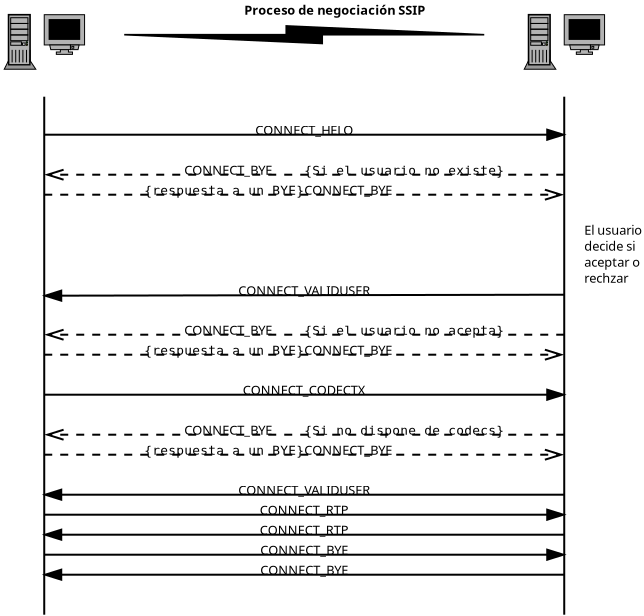 <?xml version="1.0" encoding="UTF-8"?>
<dia:diagram xmlns:dia="http://www.lysator.liu.se/~alla/dia/"><dia:layer name="Fondo" visible="true"><dia:object type="Standard - Line" version="0" id="O0"><dia:attribute name="obj_pos"><dia:point val="4,3.1"/></dia:attribute><dia:attribute name="obj_bb"><dia:rectangle val="3.95,3.05;4.05,29.05"/></dia:attribute><dia:attribute name="conn_endpoints"><dia:point val="4,3.1"/><dia:point val="4,29"/></dia:attribute><dia:attribute name="numcp"><dia:int val="1"/></dia:attribute></dia:object><dia:object type="Network - WAN Link" version="1" id="O1"><dia:attribute name="obj_pos"><dia:point val="8,0"/></dia:attribute><dia:attribute name="obj_bb"><dia:rectangle val="8,-0.44;26,0.44"/></dia:attribute><dia:attribute name="conn_endpoints"><dia:point val="8,0"/><dia:point val="26,0"/></dia:attribute><dia:attribute name="width"><dia:real val="1"/></dia:attribute></dia:object><dia:object type="Network - General Computer (Tower)" version="0" id="O2"><dia:attribute name="obj_pos"><dia:point val="2,-1"/></dia:attribute><dia:attribute name="obj_bb"><dia:rectangle val="1.992,-1.04;3.588,2.894"/></dia:attribute><dia:attribute name="elem_corner"><dia:point val="2,-1"/></dia:attribute><dia:attribute name="elem_width"><dia:real val="1.579"/></dia:attribute><dia:attribute name="elem_height"><dia:real val="2.727"/></dia:attribute><dia:attribute name="show_background"><dia:boolean val="true"/></dia:attribute><dia:attribute name="flip_horizontal"><dia:boolean val="false"/></dia:attribute><dia:attribute name="flip_vertical"><dia:boolean val="false"/></dia:attribute><dia:attribute name="padding"><dia:real val="0.354"/></dia:attribute><dia:attribute name="text"><dia:composite type="text"><dia:attribute name="string"><dia:string>##</dia:string></dia:attribute><dia:attribute name="font"><dia:font family="sans" style="0" name="Courier"/></dia:attribute><dia:attribute name="height"><dia:real val="0.8"/></dia:attribute><dia:attribute name="pos"><dia:point val="2.789,2.449"/></dia:attribute><dia:attribute name="color"><dia:color val="#000000"/></dia:attribute><dia:attribute name="alignment"><dia:enum val="1"/></dia:attribute></dia:composite></dia:attribute></dia:object><dia:object type="Network - General Monitor (With Stand)" version="0" id="O3"><dia:attribute name="obj_pos"><dia:point val="4,-1"/></dia:attribute><dia:attribute name="obj_bb"><dia:rectangle val="3.975,-1.025;6.042,2.146"/></dia:attribute><dia:attribute name="elem_corner"><dia:point val="4,-1"/></dia:attribute><dia:attribute name="elem_width"><dia:real val="2.017"/></dia:attribute><dia:attribute name="elem_height"><dia:real val="1.983"/></dia:attribute><dia:attribute name="show_background"><dia:boolean val="true"/></dia:attribute><dia:attribute name="flip_horizontal"><dia:boolean val="false"/></dia:attribute><dia:attribute name="flip_vertical"><dia:boolean val="false"/></dia:attribute><dia:attribute name="padding"><dia:real val="0.354"/></dia:attribute><dia:attribute name="text"><dia:composite type="text"><dia:attribute name="string"><dia:string>##</dia:string></dia:attribute><dia:attribute name="font"><dia:font family="sans" style="0" name="Courier"/></dia:attribute><dia:attribute name="height"><dia:real val="0.8"/></dia:attribute><dia:attribute name="pos"><dia:point val="5.008,1.701"/></dia:attribute><dia:attribute name="color"><dia:color val="#000000"/></dia:attribute><dia:attribute name="alignment"><dia:enum val="1"/></dia:attribute></dia:composite></dia:attribute></dia:object><dia:object type="Standard - Line" version="0" id="O4"><dia:attribute name="obj_pos"><dia:point val="30,3.1"/></dia:attribute><dia:attribute name="obj_bb"><dia:rectangle val="29.95,3.05;30.05,29.05"/></dia:attribute><dia:attribute name="conn_endpoints"><dia:point val="30,3.1"/><dia:point val="30,29"/></dia:attribute><dia:attribute name="numcp"><dia:int val="1"/></dia:attribute></dia:object><dia:object type="Network - General Computer (Tower)" version="0" id="O5"><dia:attribute name="obj_pos"><dia:point val="28,-1"/></dia:attribute><dia:attribute name="obj_bb"><dia:rectangle val="27.992,-1.04;29.588,2.894"/></dia:attribute><dia:attribute name="elem_corner"><dia:point val="28,-1"/></dia:attribute><dia:attribute name="elem_width"><dia:real val="1.579"/></dia:attribute><dia:attribute name="elem_height"><dia:real val="2.727"/></dia:attribute><dia:attribute name="show_background"><dia:boolean val="true"/></dia:attribute><dia:attribute name="flip_horizontal"><dia:boolean val="false"/></dia:attribute><dia:attribute name="flip_vertical"><dia:boolean val="false"/></dia:attribute><dia:attribute name="padding"><dia:real val="0.354"/></dia:attribute><dia:attribute name="text"><dia:composite type="text"><dia:attribute name="string"><dia:string>##</dia:string></dia:attribute><dia:attribute name="font"><dia:font family="sans" style="0" name="Courier"/></dia:attribute><dia:attribute name="height"><dia:real val="0.8"/></dia:attribute><dia:attribute name="pos"><dia:point val="28.79,2.449"/></dia:attribute><dia:attribute name="color"><dia:color val="#000000"/></dia:attribute><dia:attribute name="alignment"><dia:enum val="1"/></dia:attribute></dia:composite></dia:attribute></dia:object><dia:object type="Network - General Monitor (With Stand)" version="0" id="O6"><dia:attribute name="obj_pos"><dia:point val="30,-1"/></dia:attribute><dia:attribute name="obj_bb"><dia:rectangle val="29.975,-1.025;32.042,2.101"/></dia:attribute><dia:attribute name="elem_corner"><dia:point val="30,-1"/></dia:attribute><dia:attribute name="elem_width"><dia:real val="2.017"/></dia:attribute><dia:attribute name="elem_height"><dia:real val="1.983"/></dia:attribute><dia:attribute name="show_background"><dia:boolean val="true"/></dia:attribute><dia:attribute name="flip_horizontal"><dia:boolean val="false"/></dia:attribute><dia:attribute name="flip_vertical"><dia:boolean val="false"/></dia:attribute><dia:attribute name="padding"><dia:real val="0.354"/></dia:attribute><dia:attribute name="text"><dia:composite type="text"><dia:attribute name="string"><dia:string>##</dia:string></dia:attribute><dia:attribute name="font"><dia:font family="sans" style="0" name="Courier"/></dia:attribute><dia:attribute name="height"><dia:real val="0.8"/></dia:attribute><dia:attribute name="pos"><dia:point val="31.009,1.701"/></dia:attribute><dia:attribute name="color"><dia:color val="#000000"/></dia:attribute><dia:attribute name="alignment"><dia:enum val="1"/></dia:attribute></dia:composite></dia:attribute></dia:object><dia:object type="Standard - Text" version="0" id="O7"><dia:attribute name="obj_pos"><dia:point val="14,-1"/></dia:attribute><dia:attribute name="obj_bb"><dia:rectangle val="14,-1.673;22.372,-0.555"/></dia:attribute><dia:attribute name="text"><dia:composite type="text"><dia:attribute name="string"><dia:string>#Proceso de negociación SSIP#</dia:string></dia:attribute><dia:attribute name="font"><dia:font family="sans" style="80" name="Courier"/></dia:attribute><dia:attribute name="height"><dia:real val="0.8"/></dia:attribute><dia:attribute name="pos"><dia:point val="14,-1"/></dia:attribute><dia:attribute name="color"><dia:color val="#000000"/></dia:attribute><dia:attribute name="alignment"><dia:enum val="0"/></dia:attribute></dia:composite></dia:attribute></dia:object><dia:object type="UML - Message" version="0" id="O8"><dia:attribute name="obj_pos"><dia:point val="4,5"/></dia:attribute><dia:attribute name="obj_bb"><dia:rectangle val="3.95,4.35;30.05,5.4"/></dia:attribute><dia:attribute name="conn_endpoints"><dia:point val="4,5"/><dia:point val="30,5"/></dia:attribute><dia:attribute name="text"><dia:string>#CONNECT_HELO#</dia:string></dia:attribute><dia:attribute name="type"><dia:enum val="0"/></dia:attribute><dia:attribute name="text_pos"><dia:point val="17,5"/></dia:attribute></dia:object><dia:object type="UML - Constraint" version="0" id="O9"><dia:attribute name="obj_pos"><dia:point val="30,7"/></dia:attribute><dia:attribute name="obj_bb"><dia:rectangle val="3.95,6.35;30.05,7.4"/></dia:attribute><dia:attribute name="conn_endpoints"><dia:point val="30,7"/><dia:point val="4,7"/></dia:attribute><dia:attribute name="constraint"><dia:string>#Si el usuario no existe#</dia:string></dia:attribute><dia:attribute name="text_pos"><dia:point val="17,7"/></dia:attribute></dia:object><dia:object type="UML - Message" version="0" id="O10"><dia:attribute name="obj_pos"><dia:point val="30,13"/></dia:attribute><dia:attribute name="obj_bb"><dia:rectangle val="3.949,12.375;30.05,13.45"/></dia:attribute><dia:attribute name="conn_endpoints"><dia:point val="30,13"/><dia:point val="4,13.05"/></dia:attribute><dia:attribute name="text"><dia:string>#CONNECT_VALIDUSER#</dia:string></dia:attribute><dia:attribute name="type"><dia:enum val="0"/></dia:attribute><dia:attribute name="text_pos"><dia:point val="17,13.025"/></dia:attribute></dia:object><dia:object type="UML - Message" version="0" id="O11"><dia:attribute name="obj_pos"><dia:point val="4,18"/></dia:attribute><dia:attribute name="obj_bb"><dia:rectangle val="3.95,17.35;30.05,18.4"/></dia:attribute><dia:attribute name="conn_endpoints"><dia:point val="4,18"/><dia:point val="30,18"/></dia:attribute><dia:attribute name="text"><dia:string>#CONNECT_CODECTX#</dia:string></dia:attribute><dia:attribute name="type"><dia:enum val="0"/></dia:attribute><dia:attribute name="text_pos"><dia:point val="17,18"/></dia:attribute></dia:object><dia:object type="UML - Message" version="0" id="O12"><dia:attribute name="obj_pos"><dia:point val="30,23"/></dia:attribute><dia:attribute name="obj_bb"><dia:rectangle val="3.95,22.35;30.05,23.4"/></dia:attribute><dia:attribute name="conn_endpoints"><dia:point val="30,23"/><dia:point val="4,23"/></dia:attribute><dia:attribute name="text"><dia:string>#CONNECT_VALIDUSER#</dia:string></dia:attribute><dia:attribute name="type"><dia:enum val="0"/></dia:attribute><dia:attribute name="text_pos"><dia:point val="17,23"/></dia:attribute></dia:object><dia:object type="UML - Constraint" version="0" id="O13"><dia:attribute name="obj_pos"><dia:point val="4,8"/></dia:attribute><dia:attribute name="obj_bb"><dia:rectangle val="3.95,7.35;30.05,8.4"/></dia:attribute><dia:attribute name="conn_endpoints"><dia:point val="4,8"/><dia:point val="30,8"/></dia:attribute><dia:attribute name="constraint"><dia:string>#respuesta a un BYE#</dia:string></dia:attribute><dia:attribute name="text_pos"><dia:point val="9,8"/></dia:attribute></dia:object><dia:object type="Standard - Text" version="0" id="O14"><dia:attribute name="obj_pos"><dia:point val="17,8"/></dia:attribute><dia:attribute name="obj_bb"><dia:rectangle val="17,7.327;21.573,8.445"/></dia:attribute><dia:attribute name="text"><dia:composite type="text"><dia:attribute name="string"><dia:string>#CONNECT_BYE#</dia:string></dia:attribute><dia:attribute name="font"><dia:font family="sans" style="0" name="Courier"/></dia:attribute><dia:attribute name="height"><dia:real val="0.8"/></dia:attribute><dia:attribute name="pos"><dia:point val="17,8"/></dia:attribute><dia:attribute name="color"><dia:color val="#000000"/></dia:attribute><dia:attribute name="alignment"><dia:enum val="0"/></dia:attribute></dia:composite></dia:attribute></dia:object><dia:object type="Standard - Text" version="0" id="O15"><dia:attribute name="obj_pos"><dia:point val="11,7"/></dia:attribute><dia:attribute name="obj_bb"><dia:rectangle val="11,6.327;15.572,7.445"/></dia:attribute><dia:attribute name="text"><dia:composite type="text"><dia:attribute name="string"><dia:string>#CONNECT_BYE#</dia:string></dia:attribute><dia:attribute name="font"><dia:font family="sans" style="0" name="Courier"/></dia:attribute><dia:attribute name="height"><dia:real val="0.8"/></dia:attribute><dia:attribute name="pos"><dia:point val="11,7"/></dia:attribute><dia:attribute name="color"><dia:color val="#000000"/></dia:attribute><dia:attribute name="alignment"><dia:enum val="0"/></dia:attribute></dia:composite></dia:attribute></dia:object><dia:object type="UML - Constraint" version="0" id="O16"><dia:attribute name="obj_pos"><dia:point val="30,20"/></dia:attribute><dia:attribute name="obj_bb"><dia:rectangle val="3.95,19.35;30.05,20.4"/></dia:attribute><dia:attribute name="conn_endpoints"><dia:point val="30,20"/><dia:point val="4,20"/></dia:attribute><dia:attribute name="constraint"><dia:string>#Si no dispone de codecs#</dia:string></dia:attribute><dia:attribute name="text_pos"><dia:point val="17,20"/></dia:attribute></dia:object><dia:object type="UML - Constraint" version="0" id="O17"><dia:attribute name="obj_pos"><dia:point val="4,21"/></dia:attribute><dia:attribute name="obj_bb"><dia:rectangle val="3.95,20.35;30.05,21.4"/></dia:attribute><dia:attribute name="conn_endpoints"><dia:point val="4,21"/><dia:point val="30,21"/></dia:attribute><dia:attribute name="constraint"><dia:string>#respuesta a un BYE#</dia:string></dia:attribute><dia:attribute name="text_pos"><dia:point val="9,21"/></dia:attribute></dia:object><dia:object type="Standard - Text" version="0" id="O18"><dia:attribute name="obj_pos"><dia:point val="17,21"/></dia:attribute><dia:attribute name="obj_bb"><dia:rectangle val="17,20.35;21.55,21.4"/></dia:attribute><dia:attribute name="text"><dia:composite type="text"><dia:attribute name="string"><dia:string>#CONNECT_BYE#</dia:string></dia:attribute><dia:attribute name="font"><dia:font family="sans" style="0" name="Courier"/></dia:attribute><dia:attribute name="height"><dia:real val="0.8"/></dia:attribute><dia:attribute name="pos"><dia:point val="17,21"/></dia:attribute><dia:attribute name="color"><dia:color val="#000000"/></dia:attribute><dia:attribute name="alignment"><dia:enum val="0"/></dia:attribute></dia:composite></dia:attribute></dia:object><dia:object type="Standard - Text" version="0" id="O19"><dia:attribute name="obj_pos"><dia:point val="11,20"/></dia:attribute><dia:attribute name="obj_bb"><dia:rectangle val="11,19.35;15.55,20.4"/></dia:attribute><dia:attribute name="text"><dia:composite type="text"><dia:attribute name="string"><dia:string>#CONNECT_BYE#</dia:string></dia:attribute><dia:attribute name="font"><dia:font family="sans" style="0" name="Courier"/></dia:attribute><dia:attribute name="height"><dia:real val="0.8"/></dia:attribute><dia:attribute name="pos"><dia:point val="11,20"/></dia:attribute><dia:attribute name="color"><dia:color val="#000000"/></dia:attribute><dia:attribute name="alignment"><dia:enum val="0"/></dia:attribute></dia:composite></dia:attribute></dia:object><dia:object type="UML - Message" version="0" id="O20"><dia:attribute name="obj_pos"><dia:point val="4,24"/></dia:attribute><dia:attribute name="obj_bb"><dia:rectangle val="3.95,23.35;30.05,24.4"/></dia:attribute><dia:attribute name="conn_endpoints"><dia:point val="4,24"/><dia:point val="30,24"/></dia:attribute><dia:attribute name="text"><dia:string>#CONNECT_RTP#</dia:string></dia:attribute><dia:attribute name="type"><dia:enum val="0"/></dia:attribute><dia:attribute name="text_pos"><dia:point val="17,24"/></dia:attribute></dia:object><dia:object type="UML - Message" version="0" id="O21"><dia:attribute name="obj_pos"><dia:point val="30,25"/></dia:attribute><dia:attribute name="obj_bb"><dia:rectangle val="3.95,24.35;30.05,25.4"/></dia:attribute><dia:attribute name="conn_endpoints"><dia:point val="30,25"/><dia:point val="4,25"/></dia:attribute><dia:attribute name="text"><dia:string>#CONNECT_RTP#</dia:string></dia:attribute><dia:attribute name="type"><dia:enum val="0"/></dia:attribute><dia:attribute name="text_pos"><dia:point val="17,25"/></dia:attribute></dia:object><dia:object type="Standard - Text" version="0" id="O22"><dia:attribute name="obj_pos"><dia:point val="31,10"/></dia:attribute><dia:attribute name="obj_bb"><dia:rectangle val="31,9.328;33.773,12.845"/></dia:attribute><dia:attribute name="text"><dia:composite type="text"><dia:attribute name="string"><dia:string>#El usuario
decide si
aceptar o
rechzar#</dia:string></dia:attribute><dia:attribute name="font"><dia:font family="sans" style="0" name="Courier"/></dia:attribute><dia:attribute name="height"><dia:real val="0.8"/></dia:attribute><dia:attribute name="pos"><dia:point val="31,10"/></dia:attribute><dia:attribute name="color"><dia:color val="#000000"/></dia:attribute><dia:attribute name="alignment"><dia:enum val="0"/></dia:attribute></dia:composite></dia:attribute></dia:object><dia:object type="UML - Constraint" version="0" id="O23"><dia:attribute name="obj_pos"><dia:point val="30,15"/></dia:attribute><dia:attribute name="obj_bb"><dia:rectangle val="3.95,14.35;30.05,15.4"/></dia:attribute><dia:attribute name="conn_endpoints"><dia:point val="30,15"/><dia:point val="4,15"/></dia:attribute><dia:attribute name="constraint"><dia:string>#Si el usuario no acepta#</dia:string></dia:attribute><dia:attribute name="text_pos"><dia:point val="17,15"/></dia:attribute></dia:object><dia:object type="UML - Constraint" version="0" id="O24"><dia:attribute name="obj_pos"><dia:point val="4,16"/></dia:attribute><dia:attribute name="obj_bb"><dia:rectangle val="3.95,15.35;30.05,16.4"/></dia:attribute><dia:attribute name="conn_endpoints"><dia:point val="4,16"/><dia:point val="30,16"/></dia:attribute><dia:attribute name="constraint"><dia:string>#respuesta a un BYE#</dia:string></dia:attribute><dia:attribute name="text_pos"><dia:point val="9,16"/></dia:attribute></dia:object><dia:object type="Standard - Text" version="0" id="O25"><dia:attribute name="obj_pos"><dia:point val="17,16"/></dia:attribute><dia:attribute name="obj_bb"><dia:rectangle val="17,15.35;21.55,16.4"/></dia:attribute><dia:attribute name="text"><dia:composite type="text"><dia:attribute name="string"><dia:string>#CONNECT_BYE#</dia:string></dia:attribute><dia:attribute name="font"><dia:font family="sans" style="0" name="Courier"/></dia:attribute><dia:attribute name="height"><dia:real val="0.8"/></dia:attribute><dia:attribute name="pos"><dia:point val="17,16"/></dia:attribute><dia:attribute name="color"><dia:color val="#000000"/></dia:attribute><dia:attribute name="alignment"><dia:enum val="0"/></dia:attribute></dia:composite></dia:attribute></dia:object><dia:object type="Standard - Text" version="0" id="O26"><dia:attribute name="obj_pos"><dia:point val="11,15"/></dia:attribute><dia:attribute name="obj_bb"><dia:rectangle val="10.977,14.328;15.55,15.445"/></dia:attribute><dia:attribute name="text"><dia:composite type="text"><dia:attribute name="string"><dia:string>#CONNECT_BYE#</dia:string></dia:attribute><dia:attribute name="font"><dia:font family="sans" style="0" name="Courier"/></dia:attribute><dia:attribute name="height"><dia:real val="0.8"/></dia:attribute><dia:attribute name="pos"><dia:point val="11,15"/></dia:attribute><dia:attribute name="color"><dia:color val="#000000"/></dia:attribute><dia:attribute name="alignment"><dia:enum val="0"/></dia:attribute></dia:composite></dia:attribute></dia:object><dia:object type="UML - Message" version="0" id="O27"><dia:attribute name="obj_pos"><dia:point val="4,26"/></dia:attribute><dia:attribute name="obj_bb"><dia:rectangle val="3.95,25.35;30.05,26.4"/></dia:attribute><dia:attribute name="conn_endpoints"><dia:point val="4,26"/><dia:point val="30,26"/></dia:attribute><dia:attribute name="text"><dia:string>#CONNECT_BYE#</dia:string></dia:attribute><dia:attribute name="type"><dia:enum val="0"/></dia:attribute><dia:attribute name="text_pos"><dia:point val="17,26"/></dia:attribute></dia:object><dia:object type="UML - Message" version="0" id="O28"><dia:attribute name="obj_pos"><dia:point val="30,27"/></dia:attribute><dia:attribute name="obj_bb"><dia:rectangle val="3.95,26.35;30.05,27.4"/></dia:attribute><dia:attribute name="conn_endpoints"><dia:point val="30,27"/><dia:point val="4,27"/></dia:attribute><dia:attribute name="text"><dia:string>#CONNECT_BYE#</dia:string></dia:attribute><dia:attribute name="type"><dia:enum val="0"/></dia:attribute><dia:attribute name="text_pos"><dia:point val="17,27"/></dia:attribute></dia:object></dia:layer></dia:diagram>
